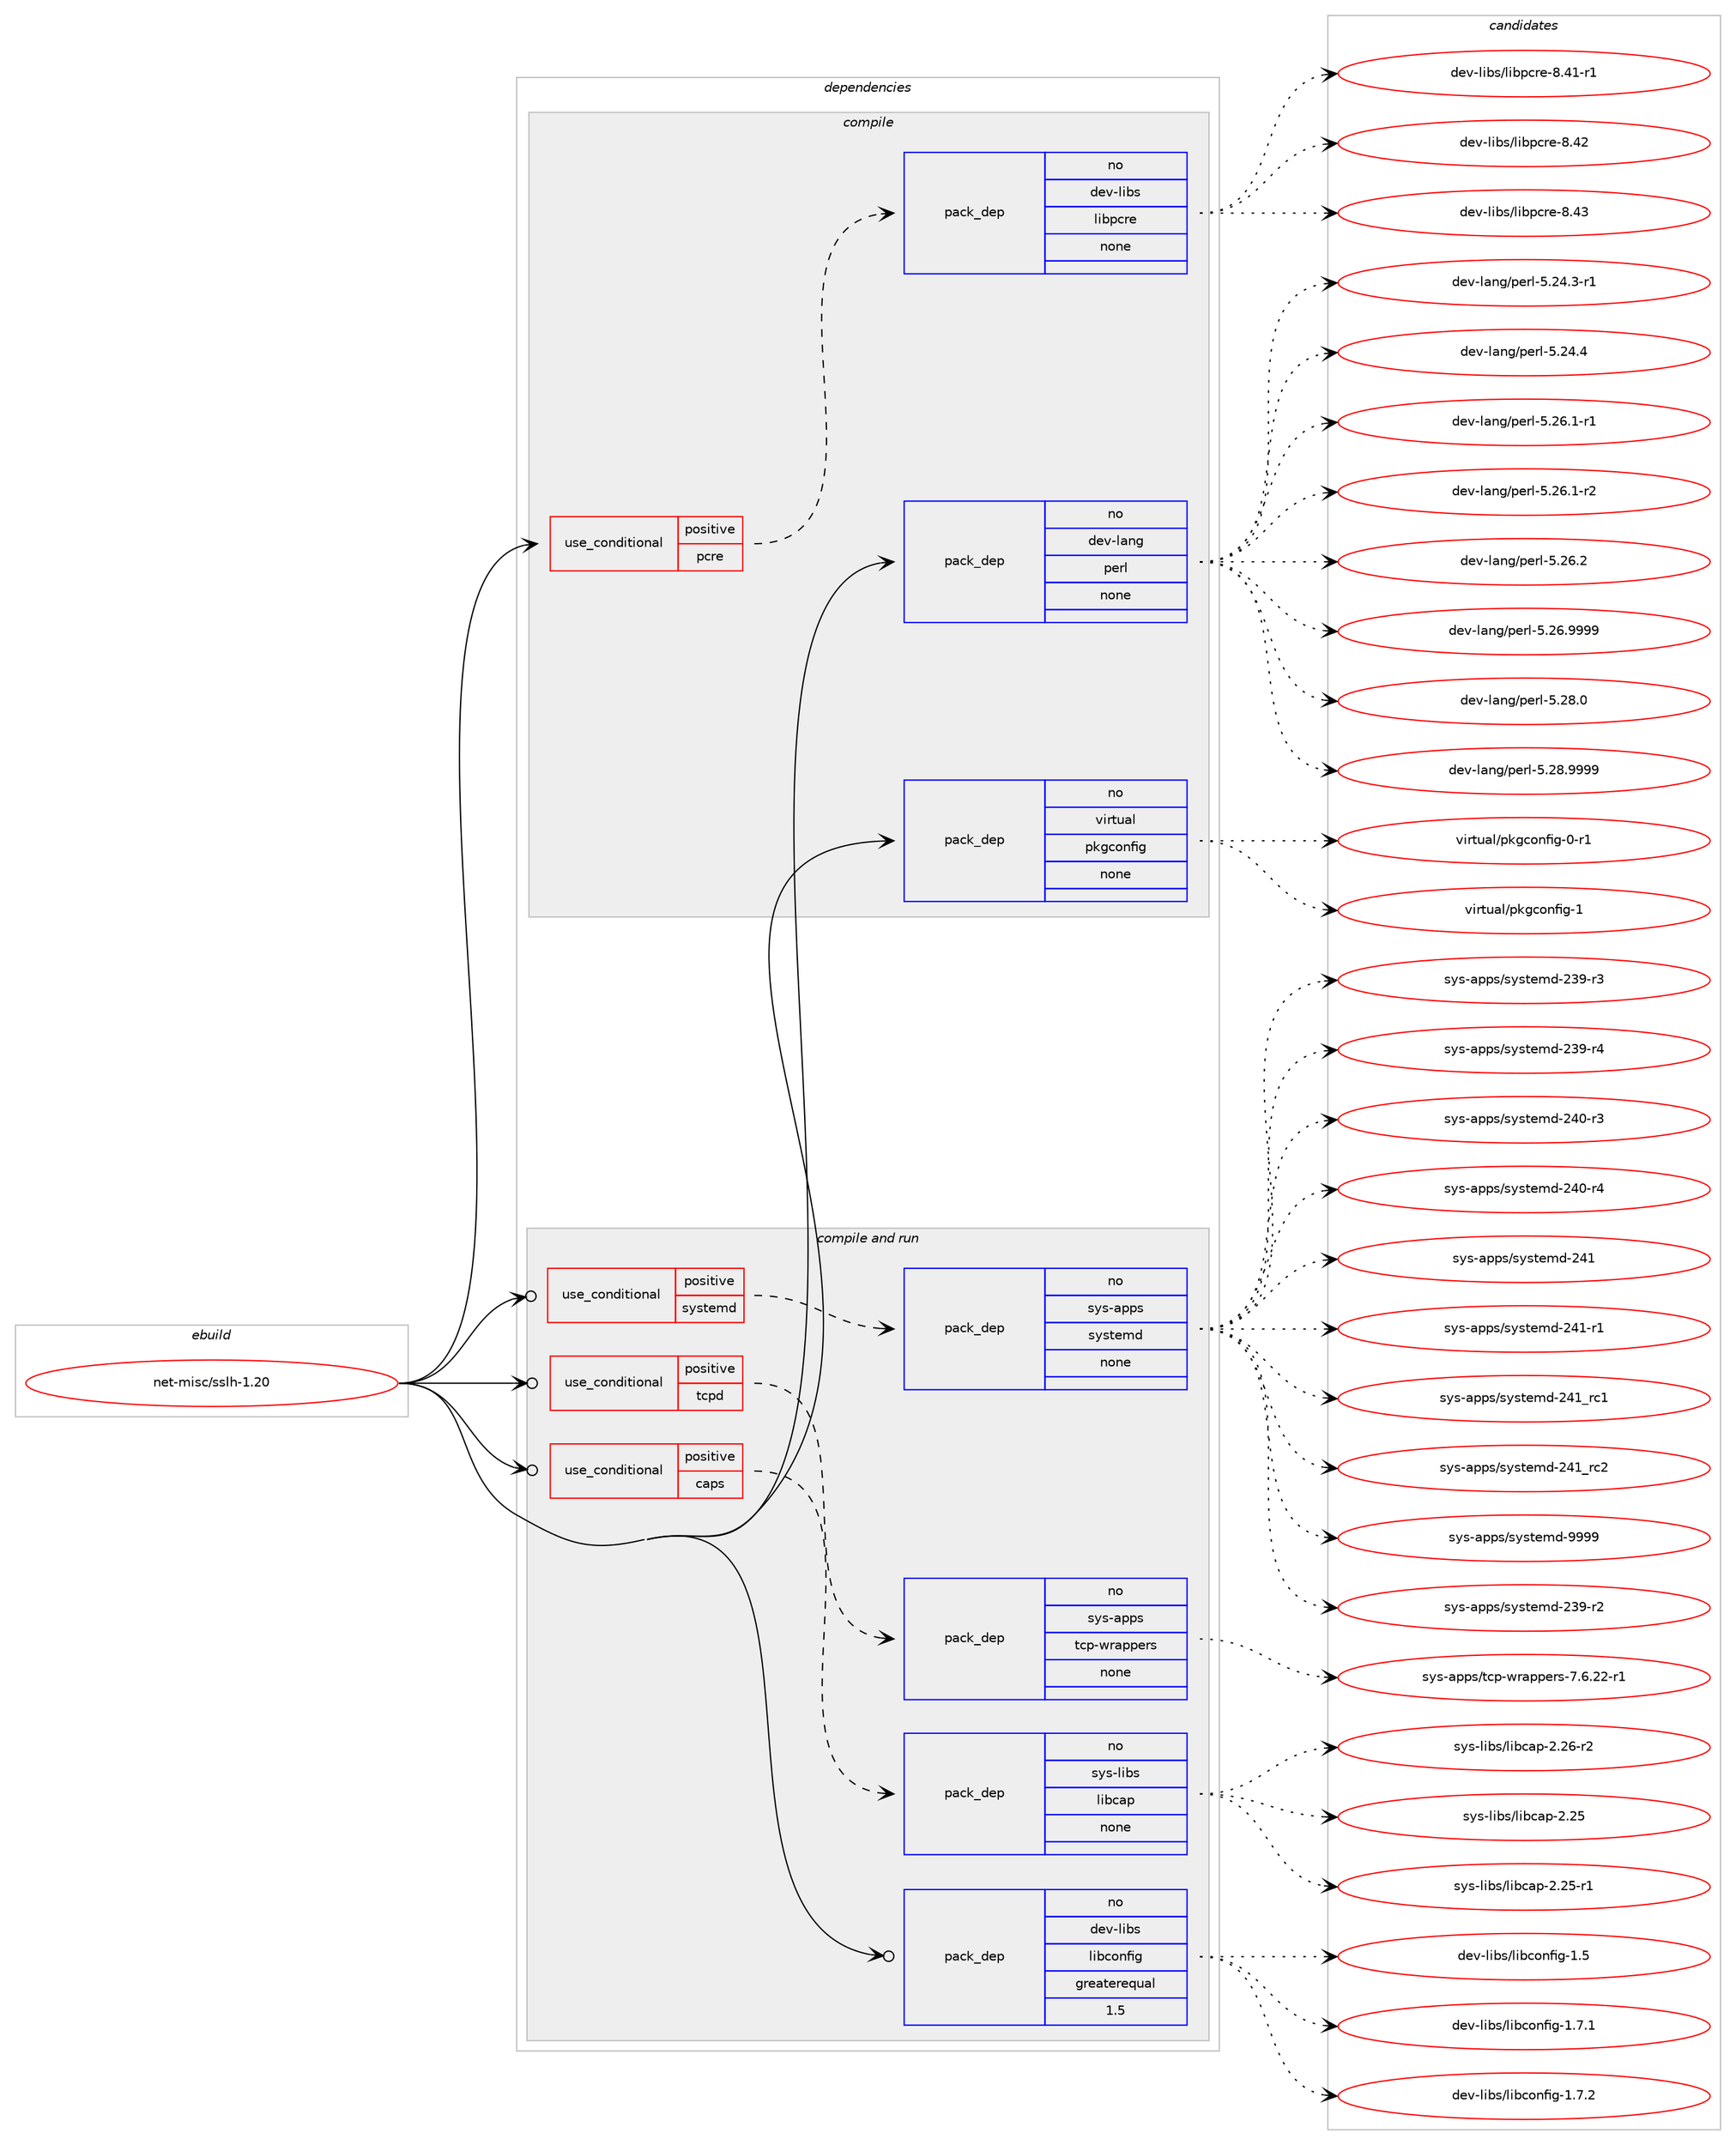 digraph prolog {

# *************
# Graph options
# *************

newrank=true;
concentrate=true;
compound=true;
graph [rankdir=LR,fontname=Helvetica,fontsize=10,ranksep=1.5];#, ranksep=2.5, nodesep=0.2];
edge  [arrowhead=vee];
node  [fontname=Helvetica,fontsize=10];

# **********
# The ebuild
# **********

subgraph cluster_leftcol {
color=gray;
rank=same;
label=<<i>ebuild</i>>;
id [label="net-misc/sslh-1.20", color=red, width=4, href="../net-misc/sslh-1.20.svg"];
}

# ****************
# The dependencies
# ****************

subgraph cluster_midcol {
color=gray;
label=<<i>dependencies</i>>;
subgraph cluster_compile {
fillcolor="#eeeeee";
style=filled;
label=<<i>compile</i>>;
subgraph cond449389 {
dependency1672691 [label=<<TABLE BORDER="0" CELLBORDER="1" CELLSPACING="0" CELLPADDING="4"><TR><TD ROWSPAN="3" CELLPADDING="10">use_conditional</TD></TR><TR><TD>positive</TD></TR><TR><TD>pcre</TD></TR></TABLE>>, shape=none, color=red];
subgraph pack1196007 {
dependency1672692 [label=<<TABLE BORDER="0" CELLBORDER="1" CELLSPACING="0" CELLPADDING="4" WIDTH="220"><TR><TD ROWSPAN="6" CELLPADDING="30">pack_dep</TD></TR><TR><TD WIDTH="110">no</TD></TR><TR><TD>dev-libs</TD></TR><TR><TD>libpcre</TD></TR><TR><TD>none</TD></TR><TR><TD></TD></TR></TABLE>>, shape=none, color=blue];
}
dependency1672691:e -> dependency1672692:w [weight=20,style="dashed",arrowhead="vee"];
}
id:e -> dependency1672691:w [weight=20,style="solid",arrowhead="vee"];
subgraph pack1196008 {
dependency1672693 [label=<<TABLE BORDER="0" CELLBORDER="1" CELLSPACING="0" CELLPADDING="4" WIDTH="220"><TR><TD ROWSPAN="6" CELLPADDING="30">pack_dep</TD></TR><TR><TD WIDTH="110">no</TD></TR><TR><TD>dev-lang</TD></TR><TR><TD>perl</TD></TR><TR><TD>none</TD></TR><TR><TD></TD></TR></TABLE>>, shape=none, color=blue];
}
id:e -> dependency1672693:w [weight=20,style="solid",arrowhead="vee"];
subgraph pack1196009 {
dependency1672694 [label=<<TABLE BORDER="0" CELLBORDER="1" CELLSPACING="0" CELLPADDING="4" WIDTH="220"><TR><TD ROWSPAN="6" CELLPADDING="30">pack_dep</TD></TR><TR><TD WIDTH="110">no</TD></TR><TR><TD>virtual</TD></TR><TR><TD>pkgconfig</TD></TR><TR><TD>none</TD></TR><TR><TD></TD></TR></TABLE>>, shape=none, color=blue];
}
id:e -> dependency1672694:w [weight=20,style="solid",arrowhead="vee"];
}
subgraph cluster_compileandrun {
fillcolor="#eeeeee";
style=filled;
label=<<i>compile and run</i>>;
subgraph cond449390 {
dependency1672695 [label=<<TABLE BORDER="0" CELLBORDER="1" CELLSPACING="0" CELLPADDING="4"><TR><TD ROWSPAN="3" CELLPADDING="10">use_conditional</TD></TR><TR><TD>positive</TD></TR><TR><TD>caps</TD></TR></TABLE>>, shape=none, color=red];
subgraph pack1196010 {
dependency1672696 [label=<<TABLE BORDER="0" CELLBORDER="1" CELLSPACING="0" CELLPADDING="4" WIDTH="220"><TR><TD ROWSPAN="6" CELLPADDING="30">pack_dep</TD></TR><TR><TD WIDTH="110">no</TD></TR><TR><TD>sys-libs</TD></TR><TR><TD>libcap</TD></TR><TR><TD>none</TD></TR><TR><TD></TD></TR></TABLE>>, shape=none, color=blue];
}
dependency1672695:e -> dependency1672696:w [weight=20,style="dashed",arrowhead="vee"];
}
id:e -> dependency1672695:w [weight=20,style="solid",arrowhead="odotvee"];
subgraph cond449391 {
dependency1672697 [label=<<TABLE BORDER="0" CELLBORDER="1" CELLSPACING="0" CELLPADDING="4"><TR><TD ROWSPAN="3" CELLPADDING="10">use_conditional</TD></TR><TR><TD>positive</TD></TR><TR><TD>systemd</TD></TR></TABLE>>, shape=none, color=red];
subgraph pack1196011 {
dependency1672698 [label=<<TABLE BORDER="0" CELLBORDER="1" CELLSPACING="0" CELLPADDING="4" WIDTH="220"><TR><TD ROWSPAN="6" CELLPADDING="30">pack_dep</TD></TR><TR><TD WIDTH="110">no</TD></TR><TR><TD>sys-apps</TD></TR><TR><TD>systemd</TD></TR><TR><TD>none</TD></TR><TR><TD></TD></TR></TABLE>>, shape=none, color=blue];
}
dependency1672697:e -> dependency1672698:w [weight=20,style="dashed",arrowhead="vee"];
}
id:e -> dependency1672697:w [weight=20,style="solid",arrowhead="odotvee"];
subgraph cond449392 {
dependency1672699 [label=<<TABLE BORDER="0" CELLBORDER="1" CELLSPACING="0" CELLPADDING="4"><TR><TD ROWSPAN="3" CELLPADDING="10">use_conditional</TD></TR><TR><TD>positive</TD></TR><TR><TD>tcpd</TD></TR></TABLE>>, shape=none, color=red];
subgraph pack1196012 {
dependency1672700 [label=<<TABLE BORDER="0" CELLBORDER="1" CELLSPACING="0" CELLPADDING="4" WIDTH="220"><TR><TD ROWSPAN="6" CELLPADDING="30">pack_dep</TD></TR><TR><TD WIDTH="110">no</TD></TR><TR><TD>sys-apps</TD></TR><TR><TD>tcp-wrappers</TD></TR><TR><TD>none</TD></TR><TR><TD></TD></TR></TABLE>>, shape=none, color=blue];
}
dependency1672699:e -> dependency1672700:w [weight=20,style="dashed",arrowhead="vee"];
}
id:e -> dependency1672699:w [weight=20,style="solid",arrowhead="odotvee"];
subgraph pack1196013 {
dependency1672701 [label=<<TABLE BORDER="0" CELLBORDER="1" CELLSPACING="0" CELLPADDING="4" WIDTH="220"><TR><TD ROWSPAN="6" CELLPADDING="30">pack_dep</TD></TR><TR><TD WIDTH="110">no</TD></TR><TR><TD>dev-libs</TD></TR><TR><TD>libconfig</TD></TR><TR><TD>greaterequal</TD></TR><TR><TD>1.5</TD></TR></TABLE>>, shape=none, color=blue];
}
id:e -> dependency1672701:w [weight=20,style="solid",arrowhead="odotvee"];
}
subgraph cluster_run {
fillcolor="#eeeeee";
style=filled;
label=<<i>run</i>>;
}
}

# **************
# The candidates
# **************

subgraph cluster_choices {
rank=same;
color=gray;
label=<<i>candidates</i>>;

subgraph choice1196007 {
color=black;
nodesep=1;
choice100101118451081059811547108105981129911410145564652494511449 [label="dev-libs/libpcre-8.41-r1", color=red, width=4,href="../dev-libs/libpcre-8.41-r1.svg"];
choice10010111845108105981154710810598112991141014556465250 [label="dev-libs/libpcre-8.42", color=red, width=4,href="../dev-libs/libpcre-8.42.svg"];
choice10010111845108105981154710810598112991141014556465251 [label="dev-libs/libpcre-8.43", color=red, width=4,href="../dev-libs/libpcre-8.43.svg"];
dependency1672692:e -> choice100101118451081059811547108105981129911410145564652494511449:w [style=dotted,weight="100"];
dependency1672692:e -> choice10010111845108105981154710810598112991141014556465250:w [style=dotted,weight="100"];
dependency1672692:e -> choice10010111845108105981154710810598112991141014556465251:w [style=dotted,weight="100"];
}
subgraph choice1196008 {
color=black;
nodesep=1;
choice100101118451089711010347112101114108455346505246514511449 [label="dev-lang/perl-5.24.3-r1", color=red, width=4,href="../dev-lang/perl-5.24.3-r1.svg"];
choice10010111845108971101034711210111410845534650524652 [label="dev-lang/perl-5.24.4", color=red, width=4,href="../dev-lang/perl-5.24.4.svg"];
choice100101118451089711010347112101114108455346505446494511449 [label="dev-lang/perl-5.26.1-r1", color=red, width=4,href="../dev-lang/perl-5.26.1-r1.svg"];
choice100101118451089711010347112101114108455346505446494511450 [label="dev-lang/perl-5.26.1-r2", color=red, width=4,href="../dev-lang/perl-5.26.1-r2.svg"];
choice10010111845108971101034711210111410845534650544650 [label="dev-lang/perl-5.26.2", color=red, width=4,href="../dev-lang/perl-5.26.2.svg"];
choice10010111845108971101034711210111410845534650544657575757 [label="dev-lang/perl-5.26.9999", color=red, width=4,href="../dev-lang/perl-5.26.9999.svg"];
choice10010111845108971101034711210111410845534650564648 [label="dev-lang/perl-5.28.0", color=red, width=4,href="../dev-lang/perl-5.28.0.svg"];
choice10010111845108971101034711210111410845534650564657575757 [label="dev-lang/perl-5.28.9999", color=red, width=4,href="../dev-lang/perl-5.28.9999.svg"];
dependency1672693:e -> choice100101118451089711010347112101114108455346505246514511449:w [style=dotted,weight="100"];
dependency1672693:e -> choice10010111845108971101034711210111410845534650524652:w [style=dotted,weight="100"];
dependency1672693:e -> choice100101118451089711010347112101114108455346505446494511449:w [style=dotted,weight="100"];
dependency1672693:e -> choice100101118451089711010347112101114108455346505446494511450:w [style=dotted,weight="100"];
dependency1672693:e -> choice10010111845108971101034711210111410845534650544650:w [style=dotted,weight="100"];
dependency1672693:e -> choice10010111845108971101034711210111410845534650544657575757:w [style=dotted,weight="100"];
dependency1672693:e -> choice10010111845108971101034711210111410845534650564648:w [style=dotted,weight="100"];
dependency1672693:e -> choice10010111845108971101034711210111410845534650564657575757:w [style=dotted,weight="100"];
}
subgraph choice1196009 {
color=black;
nodesep=1;
choice11810511411611797108471121071039911111010210510345484511449 [label="virtual/pkgconfig-0-r1", color=red, width=4,href="../virtual/pkgconfig-0-r1.svg"];
choice1181051141161179710847112107103991111101021051034549 [label="virtual/pkgconfig-1", color=red, width=4,href="../virtual/pkgconfig-1.svg"];
dependency1672694:e -> choice11810511411611797108471121071039911111010210510345484511449:w [style=dotted,weight="100"];
dependency1672694:e -> choice1181051141161179710847112107103991111101021051034549:w [style=dotted,weight="100"];
}
subgraph choice1196010 {
color=black;
nodesep=1;
choice1151211154510810598115471081059899971124550465053 [label="sys-libs/libcap-2.25", color=red, width=4,href="../sys-libs/libcap-2.25.svg"];
choice11512111545108105981154710810598999711245504650534511449 [label="sys-libs/libcap-2.25-r1", color=red, width=4,href="../sys-libs/libcap-2.25-r1.svg"];
choice11512111545108105981154710810598999711245504650544511450 [label="sys-libs/libcap-2.26-r2", color=red, width=4,href="../sys-libs/libcap-2.26-r2.svg"];
dependency1672696:e -> choice1151211154510810598115471081059899971124550465053:w [style=dotted,weight="100"];
dependency1672696:e -> choice11512111545108105981154710810598999711245504650534511449:w [style=dotted,weight="100"];
dependency1672696:e -> choice11512111545108105981154710810598999711245504650544511450:w [style=dotted,weight="100"];
}
subgraph choice1196011 {
color=black;
nodesep=1;
choice115121115459711211211547115121115116101109100455051574511450 [label="sys-apps/systemd-239-r2", color=red, width=4,href="../sys-apps/systemd-239-r2.svg"];
choice115121115459711211211547115121115116101109100455051574511451 [label="sys-apps/systemd-239-r3", color=red, width=4,href="../sys-apps/systemd-239-r3.svg"];
choice115121115459711211211547115121115116101109100455051574511452 [label="sys-apps/systemd-239-r4", color=red, width=4,href="../sys-apps/systemd-239-r4.svg"];
choice115121115459711211211547115121115116101109100455052484511451 [label="sys-apps/systemd-240-r3", color=red, width=4,href="../sys-apps/systemd-240-r3.svg"];
choice115121115459711211211547115121115116101109100455052484511452 [label="sys-apps/systemd-240-r4", color=red, width=4,href="../sys-apps/systemd-240-r4.svg"];
choice11512111545971121121154711512111511610110910045505249 [label="sys-apps/systemd-241", color=red, width=4,href="../sys-apps/systemd-241.svg"];
choice115121115459711211211547115121115116101109100455052494511449 [label="sys-apps/systemd-241-r1", color=red, width=4,href="../sys-apps/systemd-241-r1.svg"];
choice11512111545971121121154711512111511610110910045505249951149949 [label="sys-apps/systemd-241_rc1", color=red, width=4,href="../sys-apps/systemd-241_rc1.svg"];
choice11512111545971121121154711512111511610110910045505249951149950 [label="sys-apps/systemd-241_rc2", color=red, width=4,href="../sys-apps/systemd-241_rc2.svg"];
choice1151211154597112112115471151211151161011091004557575757 [label="sys-apps/systemd-9999", color=red, width=4,href="../sys-apps/systemd-9999.svg"];
dependency1672698:e -> choice115121115459711211211547115121115116101109100455051574511450:w [style=dotted,weight="100"];
dependency1672698:e -> choice115121115459711211211547115121115116101109100455051574511451:w [style=dotted,weight="100"];
dependency1672698:e -> choice115121115459711211211547115121115116101109100455051574511452:w [style=dotted,weight="100"];
dependency1672698:e -> choice115121115459711211211547115121115116101109100455052484511451:w [style=dotted,weight="100"];
dependency1672698:e -> choice115121115459711211211547115121115116101109100455052484511452:w [style=dotted,weight="100"];
dependency1672698:e -> choice11512111545971121121154711512111511610110910045505249:w [style=dotted,weight="100"];
dependency1672698:e -> choice115121115459711211211547115121115116101109100455052494511449:w [style=dotted,weight="100"];
dependency1672698:e -> choice11512111545971121121154711512111511610110910045505249951149949:w [style=dotted,weight="100"];
dependency1672698:e -> choice11512111545971121121154711512111511610110910045505249951149950:w [style=dotted,weight="100"];
dependency1672698:e -> choice1151211154597112112115471151211151161011091004557575757:w [style=dotted,weight="100"];
}
subgraph choice1196012 {
color=black;
nodesep=1;
choice115121115459711211211547116991124511911497112112101114115455546544650504511449 [label="sys-apps/tcp-wrappers-7.6.22-r1", color=red, width=4,href="../sys-apps/tcp-wrappers-7.6.22-r1.svg"];
dependency1672700:e -> choice115121115459711211211547116991124511911497112112101114115455546544650504511449:w [style=dotted,weight="100"];
}
subgraph choice1196013 {
color=black;
nodesep=1;
choice100101118451081059811547108105989911111010210510345494653 [label="dev-libs/libconfig-1.5", color=red, width=4,href="../dev-libs/libconfig-1.5.svg"];
choice1001011184510810598115471081059899111110102105103454946554649 [label="dev-libs/libconfig-1.7.1", color=red, width=4,href="../dev-libs/libconfig-1.7.1.svg"];
choice1001011184510810598115471081059899111110102105103454946554650 [label="dev-libs/libconfig-1.7.2", color=red, width=4,href="../dev-libs/libconfig-1.7.2.svg"];
dependency1672701:e -> choice100101118451081059811547108105989911111010210510345494653:w [style=dotted,weight="100"];
dependency1672701:e -> choice1001011184510810598115471081059899111110102105103454946554649:w [style=dotted,weight="100"];
dependency1672701:e -> choice1001011184510810598115471081059899111110102105103454946554650:w [style=dotted,weight="100"];
}
}

}
